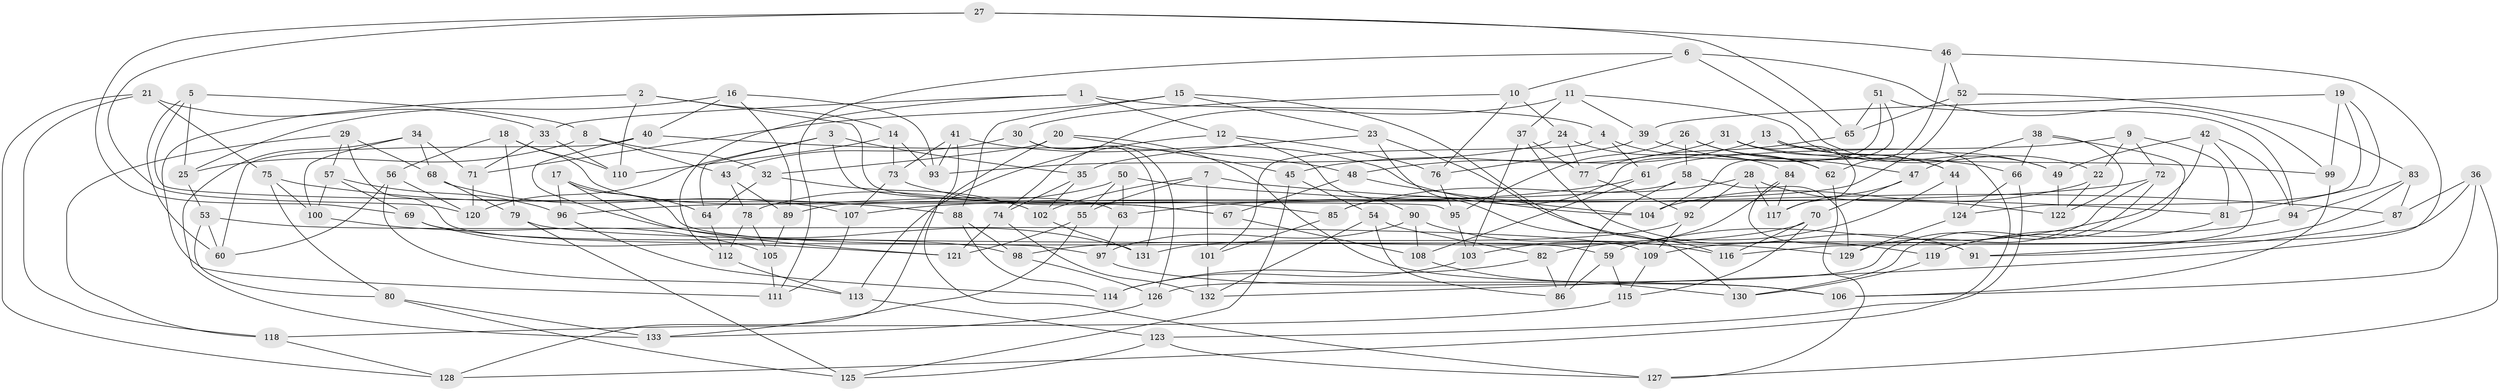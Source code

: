 // Generated by graph-tools (version 1.1) at 2025/50/03/09/25 03:50:45]
// undirected, 133 vertices, 266 edges
graph export_dot {
graph [start="1"]
  node [color=gray90,style=filled];
  1;
  2;
  3;
  4;
  5;
  6;
  7;
  8;
  9;
  10;
  11;
  12;
  13;
  14;
  15;
  16;
  17;
  18;
  19;
  20;
  21;
  22;
  23;
  24;
  25;
  26;
  27;
  28;
  29;
  30;
  31;
  32;
  33;
  34;
  35;
  36;
  37;
  38;
  39;
  40;
  41;
  42;
  43;
  44;
  45;
  46;
  47;
  48;
  49;
  50;
  51;
  52;
  53;
  54;
  55;
  56;
  57;
  58;
  59;
  60;
  61;
  62;
  63;
  64;
  65;
  66;
  67;
  68;
  69;
  70;
  71;
  72;
  73;
  74;
  75;
  76;
  77;
  78;
  79;
  80;
  81;
  82;
  83;
  84;
  85;
  86;
  87;
  88;
  89;
  90;
  91;
  92;
  93;
  94;
  95;
  96;
  97;
  98;
  99;
  100;
  101;
  102;
  103;
  104;
  105;
  106;
  107;
  108;
  109;
  110;
  111;
  112;
  113;
  114;
  115;
  116;
  117;
  118;
  119;
  120;
  121;
  122;
  123;
  124;
  125;
  126;
  127;
  128;
  129;
  130;
  131;
  132;
  133;
  1 -- 112;
  1 -- 12;
  1 -- 4;
  1 -- 33;
  2 -- 110;
  2 -- 14;
  2 -- 67;
  2 -- 111;
  3 -- 35;
  3 -- 64;
  3 -- 67;
  3 -- 120;
  4 -- 61;
  4 -- 62;
  4 -- 101;
  5 -- 25;
  5 -- 60;
  5 -- 8;
  5 -- 95;
  6 -- 99;
  6 -- 10;
  6 -- 22;
  6 -- 111;
  7 -- 101;
  7 -- 55;
  7 -- 102;
  7 -- 81;
  8 -- 43;
  8 -- 25;
  8 -- 32;
  9 -- 81;
  9 -- 22;
  9 -- 61;
  9 -- 72;
  10 -- 76;
  10 -- 30;
  10 -- 24;
  11 -- 49;
  11 -- 74;
  11 -- 39;
  11 -- 37;
  12 -- 113;
  12 -- 76;
  12 -- 90;
  13 -- 48;
  13 -- 49;
  13 -- 123;
  13 -- 44;
  14 -- 73;
  14 -- 93;
  14 -- 110;
  15 -- 116;
  15 -- 23;
  15 -- 88;
  15 -- 71;
  16 -- 89;
  16 -- 40;
  16 -- 25;
  16 -- 93;
  17 -- 59;
  17 -- 64;
  17 -- 121;
  17 -- 96;
  18 -- 79;
  18 -- 63;
  18 -- 56;
  18 -- 110;
  19 -- 39;
  19 -- 99;
  19 -- 124;
  19 -- 81;
  20 -- 106;
  20 -- 45;
  20 -- 32;
  20 -- 128;
  21 -- 75;
  21 -- 33;
  21 -- 118;
  21 -- 128;
  22 -- 122;
  22 -- 104;
  23 -- 130;
  23 -- 119;
  23 -- 35;
  24 -- 77;
  24 -- 84;
  24 -- 93;
  25 -- 53;
  26 -- 95;
  26 -- 47;
  26 -- 62;
  26 -- 58;
  27 -- 46;
  27 -- 120;
  27 -- 69;
  27 -- 65;
  28 -- 117;
  28 -- 122;
  28 -- 85;
  28 -- 92;
  29 -- 118;
  29 -- 57;
  29 -- 68;
  29 -- 97;
  30 -- 126;
  30 -- 131;
  30 -- 43;
  31 -- 117;
  31 -- 44;
  31 -- 99;
  31 -- 45;
  32 -- 64;
  32 -- 102;
  33 -- 110;
  33 -- 71;
  34 -- 68;
  34 -- 71;
  34 -- 100;
  34 -- 133;
  35 -- 74;
  35 -- 102;
  36 -- 106;
  36 -- 127;
  36 -- 116;
  36 -- 87;
  37 -- 91;
  37 -- 77;
  37 -- 103;
  38 -- 47;
  38 -- 122;
  38 -- 130;
  38 -- 66;
  39 -- 76;
  39 -- 66;
  40 -- 60;
  40 -- 48;
  40 -- 131;
  41 -- 73;
  41 -- 127;
  41 -- 104;
  41 -- 93;
  42 -- 91;
  42 -- 94;
  42 -- 59;
  42 -- 49;
  43 -- 89;
  43 -- 78;
  44 -- 124;
  44 -- 82;
  45 -- 54;
  45 -- 125;
  46 -- 132;
  46 -- 62;
  46 -- 52;
  47 -- 70;
  47 -- 117;
  48 -- 67;
  48 -- 104;
  49 -- 122;
  50 -- 87;
  50 -- 63;
  50 -- 78;
  50 -- 55;
  51 -- 65;
  51 -- 85;
  51 -- 94;
  51 -- 104;
  52 -- 65;
  52 -- 83;
  52 -- 89;
  53 -- 109;
  53 -- 80;
  53 -- 60;
  54 -- 132;
  54 -- 86;
  54 -- 82;
  55 -- 133;
  55 -- 121;
  56 -- 120;
  56 -- 60;
  56 -- 113;
  57 -- 96;
  57 -- 100;
  57 -- 69;
  58 -- 96;
  58 -- 86;
  58 -- 129;
  59 -- 86;
  59 -- 115;
  61 -- 108;
  61 -- 63;
  62 -- 127;
  63 -- 97;
  64 -- 112;
  65 -- 77;
  66 -- 124;
  66 -- 128;
  67 -- 108;
  68 -- 107;
  68 -- 79;
  69 -- 98;
  69 -- 121;
  70 -- 98;
  70 -- 115;
  70 -- 116;
  71 -- 120;
  72 -- 107;
  72 -- 126;
  72 -- 129;
  73 -- 107;
  73 -- 85;
  74 -- 121;
  74 -- 132;
  75 -- 80;
  75 -- 88;
  75 -- 100;
  76 -- 95;
  77 -- 92;
  78 -- 112;
  78 -- 105;
  79 -- 125;
  79 -- 129;
  80 -- 133;
  80 -- 125;
  81 -- 119;
  82 -- 86;
  82 -- 114;
  83 -- 94;
  83 -- 87;
  83 -- 109;
  84 -- 117;
  84 -- 91;
  84 -- 103;
  85 -- 101;
  87 -- 91;
  88 -- 114;
  88 -- 98;
  89 -- 105;
  90 -- 97;
  90 -- 116;
  90 -- 108;
  92 -- 131;
  92 -- 109;
  94 -- 119;
  95 -- 103;
  96 -- 114;
  97 -- 106;
  98 -- 126;
  99 -- 106;
  100 -- 105;
  101 -- 132;
  102 -- 131;
  103 -- 114;
  105 -- 111;
  107 -- 111;
  108 -- 130;
  109 -- 115;
  112 -- 113;
  113 -- 123;
  115 -- 118;
  118 -- 128;
  119 -- 130;
  123 -- 125;
  123 -- 127;
  124 -- 129;
  126 -- 133;
}

